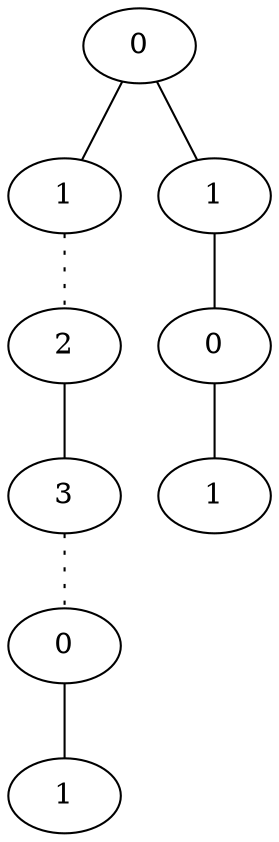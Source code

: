 graph {
a0[label=0];
a1[label=1];
a2[label=2];
a3[label=3];
a4[label=0];
a5[label=1];
a6[label=1];
a7[label=0];
a8[label=1];
a0 -- a1;
a0 -- a6;
a1 -- a2 [style=dotted];
a2 -- a3;
a3 -- a4 [style=dotted];
a4 -- a5;
a6 -- a7;
a7 -- a8;
}
